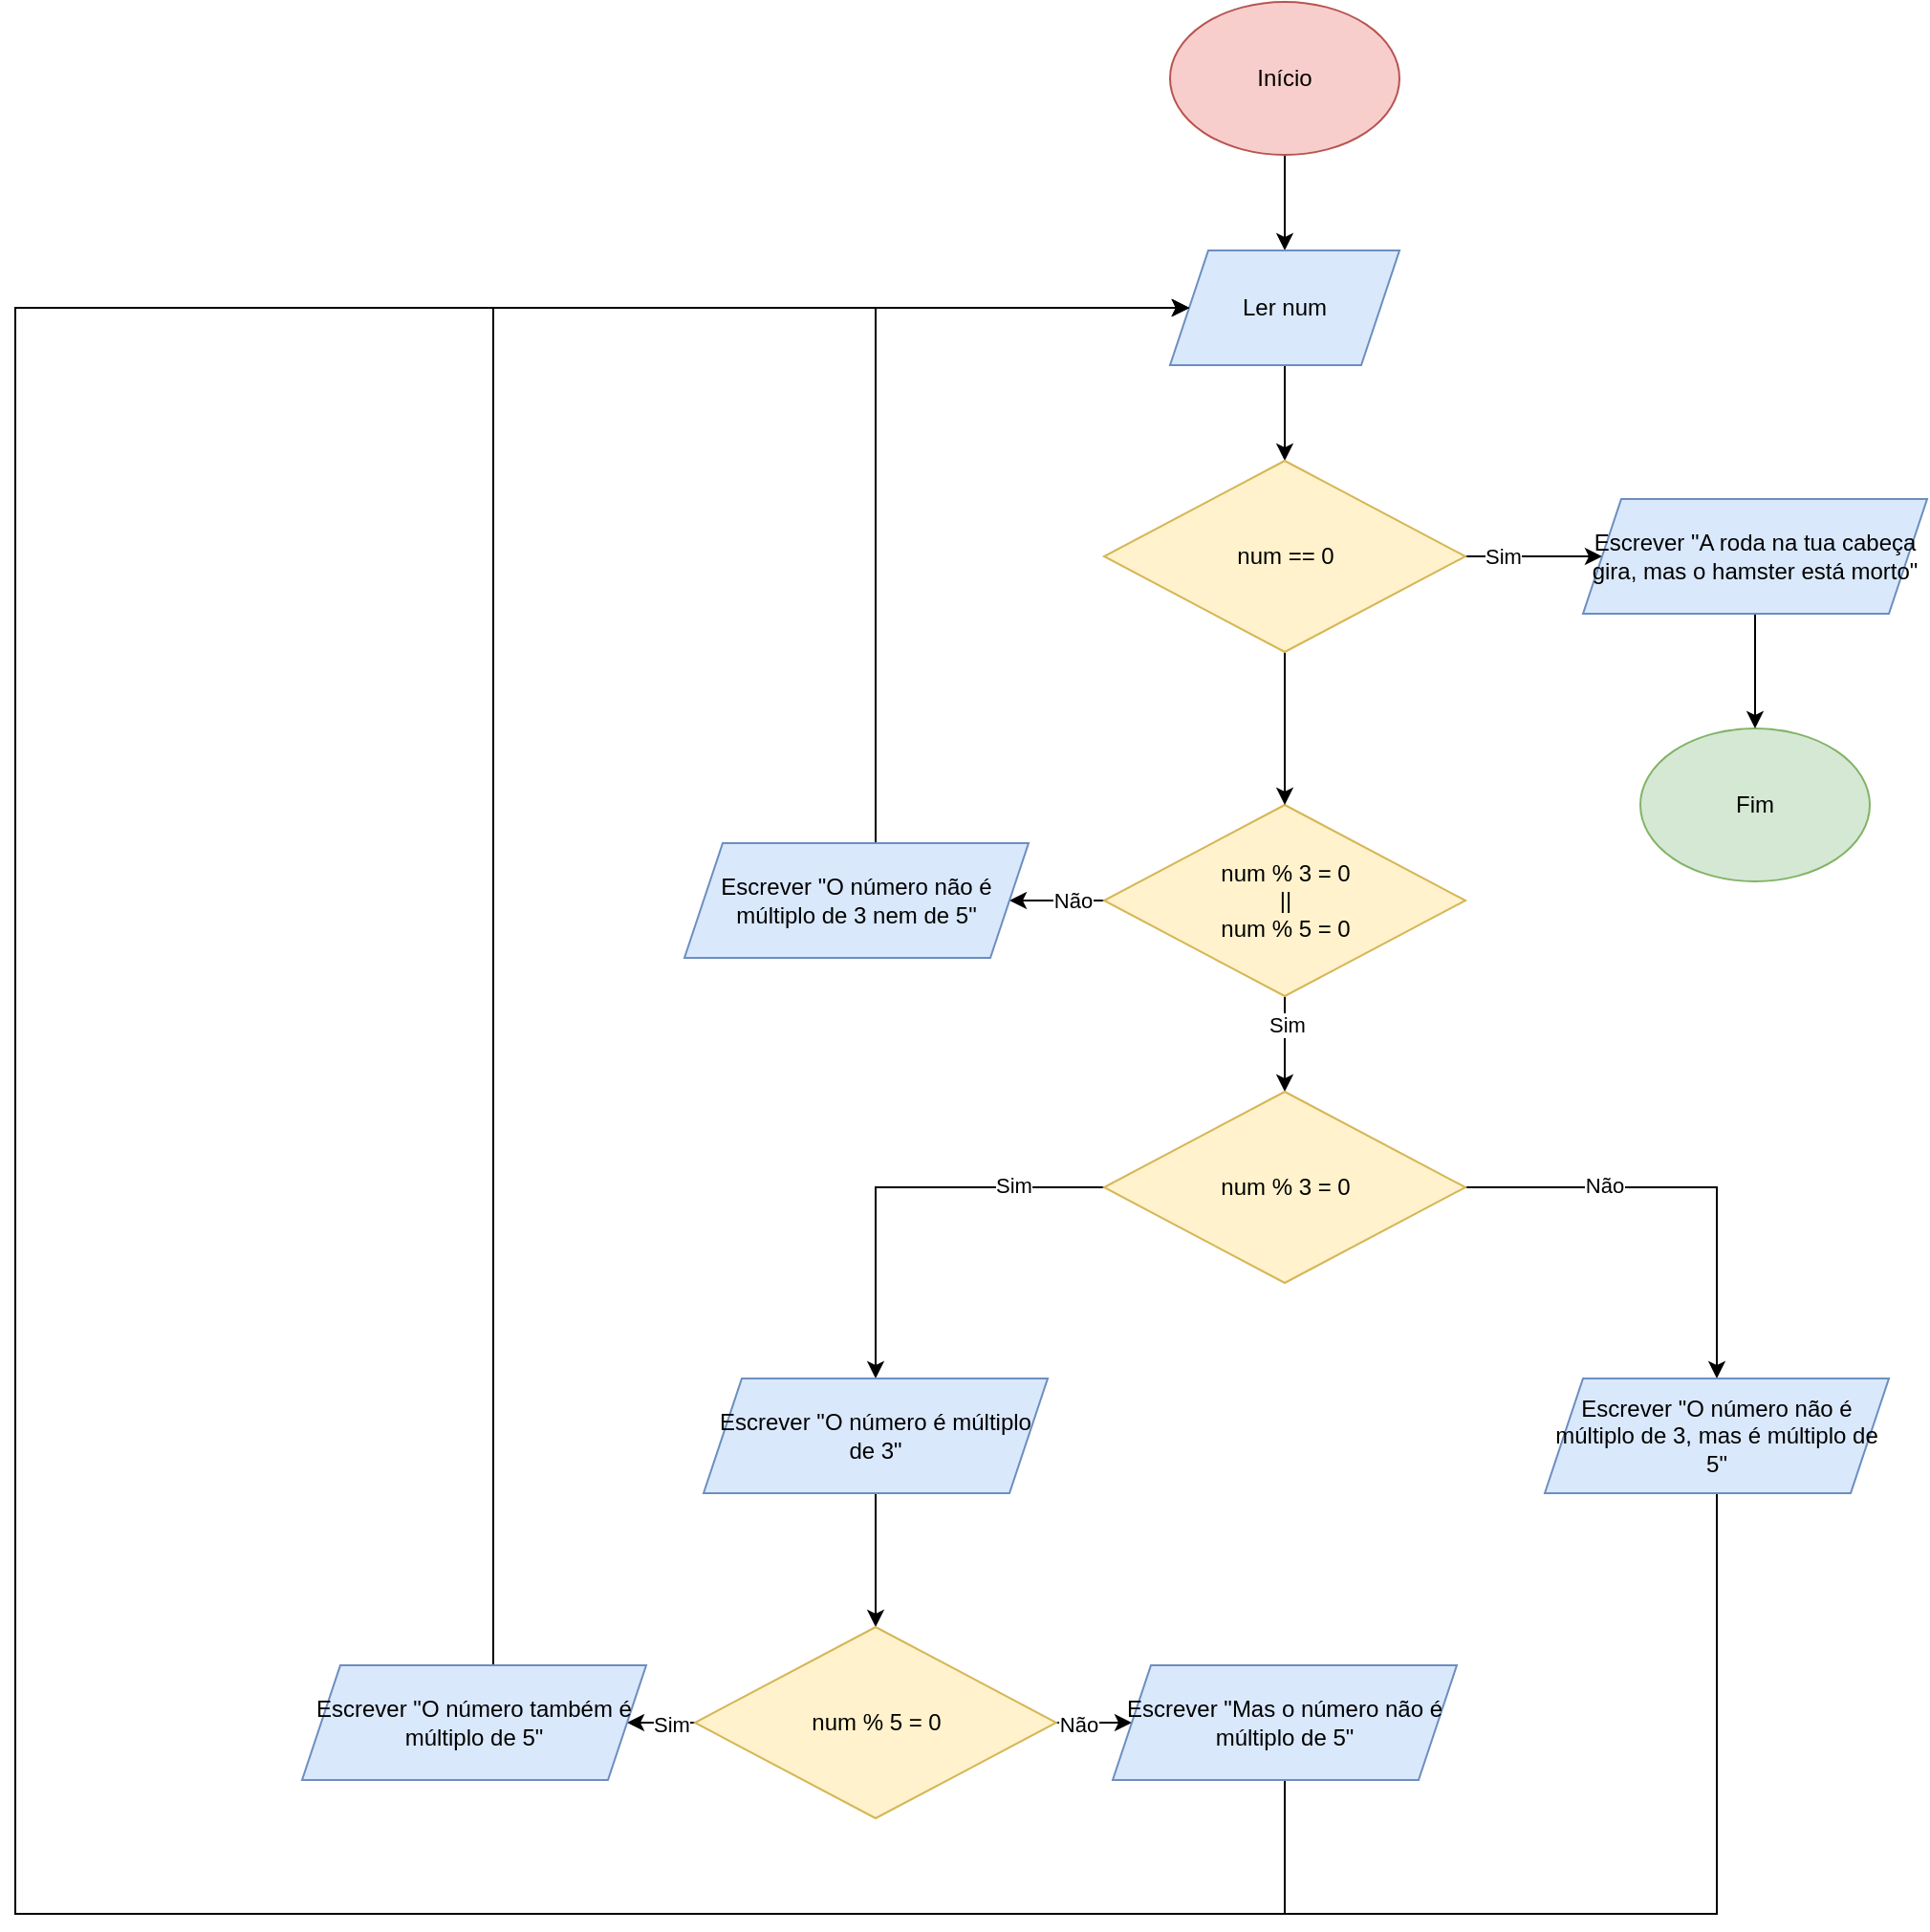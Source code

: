 <mxfile version="28.2.5">
  <diagram name="Página-1" id="xs922Yzf5eoJinoIZsJR">
    <mxGraphModel dx="2245" dy="786" grid="1" gridSize="10" guides="1" tooltips="1" connect="1" arrows="1" fold="1" page="1" pageScale="1" pageWidth="827" pageHeight="1169" background="#ffffff" math="0" shadow="0">
      <root>
        <mxCell id="0" />
        <mxCell id="1" parent="0" />
        <mxCell id="z9LzX9pJ9xgeFgX2d-fA-12" value="" style="edgeStyle=orthogonalEdgeStyle;rounded=0;orthogonalLoop=1;jettySize=auto;html=1;" edge="1" parent="1" source="z9LzX9pJ9xgeFgX2d-fA-1" target="z9LzX9pJ9xgeFgX2d-fA-2">
          <mxGeometry relative="1" as="geometry" />
        </mxCell>
        <mxCell id="z9LzX9pJ9xgeFgX2d-fA-1" value="Início" style="ellipse;whiteSpace=wrap;html=1;fillColor=#f8cecc;strokeColor=#b85450;" vertex="1" parent="1">
          <mxGeometry x="354" y="20" width="120" height="80" as="geometry" />
        </mxCell>
        <mxCell id="z9LzX9pJ9xgeFgX2d-fA-49" value="" style="edgeStyle=orthogonalEdgeStyle;rounded=0;orthogonalLoop=1;jettySize=auto;html=1;" edge="1" parent="1" source="z9LzX9pJ9xgeFgX2d-fA-2" target="z9LzX9pJ9xgeFgX2d-fA-40">
          <mxGeometry relative="1" as="geometry" />
        </mxCell>
        <mxCell id="z9LzX9pJ9xgeFgX2d-fA-2" value="Ler num" style="shape=parallelogram;perimeter=parallelogramPerimeter;whiteSpace=wrap;html=1;fixedSize=1;fillColor=#dae8fc;strokeColor=#6c8ebf;" vertex="1" parent="1">
          <mxGeometry x="354" y="150" width="120" height="60" as="geometry" />
        </mxCell>
        <mxCell id="z9LzX9pJ9xgeFgX2d-fA-14" value="" style="edgeStyle=orthogonalEdgeStyle;rounded=0;orthogonalLoop=1;jettySize=auto;html=1;" edge="1" parent="1" source="z9LzX9pJ9xgeFgX2d-fA-3" target="z9LzX9pJ9xgeFgX2d-fA-4">
          <mxGeometry relative="1" as="geometry" />
        </mxCell>
        <mxCell id="z9LzX9pJ9xgeFgX2d-fA-34" value="Não" style="edgeLabel;html=1;align=center;verticalAlign=middle;resizable=0;points=[];" vertex="1" connectable="0" parent="z9LzX9pJ9xgeFgX2d-fA-14">
          <mxGeometry x="-0.208" y="-2" relative="1" as="geometry">
            <mxPoint x="3" y="-2" as="offset" />
          </mxGeometry>
        </mxCell>
        <mxCell id="z9LzX9pJ9xgeFgX2d-fA-15" value="" style="edgeStyle=orthogonalEdgeStyle;rounded=0;orthogonalLoop=1;jettySize=auto;html=1;" edge="1" parent="1" source="z9LzX9pJ9xgeFgX2d-fA-3" target="z9LzX9pJ9xgeFgX2d-fA-6">
          <mxGeometry relative="1" as="geometry" />
        </mxCell>
        <mxCell id="z9LzX9pJ9xgeFgX2d-fA-35" value="Sim" style="edgeLabel;html=1;align=center;verticalAlign=middle;resizable=0;points=[];" vertex="1" connectable="0" parent="z9LzX9pJ9xgeFgX2d-fA-15">
          <mxGeometry x="-0.4" y="1" relative="1" as="geometry">
            <mxPoint as="offset" />
          </mxGeometry>
        </mxCell>
        <mxCell id="z9LzX9pJ9xgeFgX2d-fA-3" value="num % 3 = 0&lt;div&gt;||&lt;/div&gt;&lt;div&gt;num % 5 = 0&lt;/div&gt;" style="rhombus;whiteSpace=wrap;html=1;fillColor=#fff2cc;strokeColor=#d6b656;" vertex="1" parent="1">
          <mxGeometry x="319.5" y="440" width="189" height="100" as="geometry" />
        </mxCell>
        <mxCell id="z9LzX9pJ9xgeFgX2d-fA-45" style="edgeStyle=orthogonalEdgeStyle;rounded=0;orthogonalLoop=1;jettySize=auto;html=1;" edge="1" parent="1" source="z9LzX9pJ9xgeFgX2d-fA-4" target="z9LzX9pJ9xgeFgX2d-fA-2">
          <mxGeometry relative="1" as="geometry">
            <Array as="points">
              <mxPoint x="200" y="180" />
            </Array>
          </mxGeometry>
        </mxCell>
        <mxCell id="z9LzX9pJ9xgeFgX2d-fA-4" value="Escrever &quot;O número não é múltiplo de 3 nem de 5&quot;" style="shape=parallelogram;perimeter=parallelogramPerimeter;whiteSpace=wrap;html=1;fixedSize=1;fillColor=#dae8fc;strokeColor=#6c8ebf;" vertex="1" parent="1">
          <mxGeometry x="100" y="460" width="180" height="60" as="geometry" />
        </mxCell>
        <mxCell id="z9LzX9pJ9xgeFgX2d-fA-16" value="" style="edgeStyle=orthogonalEdgeStyle;rounded=0;orthogonalLoop=1;jettySize=auto;html=1;" edge="1" parent="1" source="z9LzX9pJ9xgeFgX2d-fA-6" target="z9LzX9pJ9xgeFgX2d-fA-8">
          <mxGeometry relative="1" as="geometry" />
        </mxCell>
        <mxCell id="z9LzX9pJ9xgeFgX2d-fA-37" value="Sim" style="edgeLabel;html=1;align=center;verticalAlign=middle;resizable=0;points=[];" vertex="1" connectable="0" parent="z9LzX9pJ9xgeFgX2d-fA-16">
          <mxGeometry x="-0.567" y="-1" relative="1" as="geometry">
            <mxPoint as="offset" />
          </mxGeometry>
        </mxCell>
        <mxCell id="z9LzX9pJ9xgeFgX2d-fA-22" style="edgeStyle=orthogonalEdgeStyle;rounded=0;orthogonalLoop=1;jettySize=auto;html=1;" edge="1" parent="1" source="z9LzX9pJ9xgeFgX2d-fA-6" target="z9LzX9pJ9xgeFgX2d-fA-21">
          <mxGeometry relative="1" as="geometry" />
        </mxCell>
        <mxCell id="z9LzX9pJ9xgeFgX2d-fA-36" value="Não" style="edgeLabel;html=1;align=center;verticalAlign=middle;resizable=0;points=[];" vertex="1" connectable="0" parent="z9LzX9pJ9xgeFgX2d-fA-22">
          <mxGeometry x="-0.382" y="1" relative="1" as="geometry">
            <mxPoint x="1" as="offset" />
          </mxGeometry>
        </mxCell>
        <mxCell id="z9LzX9pJ9xgeFgX2d-fA-6" value="num % 3 = 0" style="rhombus;whiteSpace=wrap;html=1;fillColor=#fff2cc;strokeColor=#d6b656;" vertex="1" parent="1">
          <mxGeometry x="319.5" y="590" width="189" height="100" as="geometry" />
        </mxCell>
        <mxCell id="z9LzX9pJ9xgeFgX2d-fA-27" value="" style="edgeStyle=orthogonalEdgeStyle;rounded=0;orthogonalLoop=1;jettySize=auto;html=1;" edge="1" parent="1" source="z9LzX9pJ9xgeFgX2d-fA-8" target="z9LzX9pJ9xgeFgX2d-fA-24">
          <mxGeometry relative="1" as="geometry" />
        </mxCell>
        <mxCell id="z9LzX9pJ9xgeFgX2d-fA-8" value="Escrever &quot;O número é múltiplo de 3&lt;span style=&quot;background-color: transparent; color: light-dark(rgb(0, 0, 0), rgb(255, 255, 255));&quot;&gt;&quot;&lt;/span&gt;" style="shape=parallelogram;perimeter=parallelogramPerimeter;whiteSpace=wrap;html=1;fixedSize=1;fillColor=#dae8fc;strokeColor=#6c8ebf;" vertex="1" parent="1">
          <mxGeometry x="110" y="740" width="180" height="60" as="geometry" />
        </mxCell>
        <mxCell id="z9LzX9pJ9xgeFgX2d-fA-11" value="Fim" style="ellipse;whiteSpace=wrap;html=1;fillColor=#d5e8d4;strokeColor=#82b366;" vertex="1" parent="1">
          <mxGeometry x="600" y="400" width="120" height="80" as="geometry" />
        </mxCell>
        <mxCell id="z9LzX9pJ9xgeFgX2d-fA-48" style="edgeStyle=orthogonalEdgeStyle;rounded=0;orthogonalLoop=1;jettySize=auto;html=1;" edge="1" parent="1" source="z9LzX9pJ9xgeFgX2d-fA-21" target="z9LzX9pJ9xgeFgX2d-fA-2">
          <mxGeometry relative="1" as="geometry">
            <Array as="points">
              <mxPoint x="640" y="1020" />
              <mxPoint x="-250" y="1020" />
              <mxPoint x="-250" y="180" />
            </Array>
          </mxGeometry>
        </mxCell>
        <mxCell id="z9LzX9pJ9xgeFgX2d-fA-21" value="Escrever &quot;O número não é múltiplo de 3, mas é múltiplo de 5&quot;" style="shape=parallelogram;perimeter=parallelogramPerimeter;whiteSpace=wrap;html=1;fixedSize=1;fillColor=#dae8fc;strokeColor=#6c8ebf;" vertex="1" parent="1">
          <mxGeometry x="550" y="740" width="180" height="60" as="geometry" />
        </mxCell>
        <mxCell id="z9LzX9pJ9xgeFgX2d-fA-28" value="" style="edgeStyle=orthogonalEdgeStyle;rounded=0;orthogonalLoop=1;jettySize=auto;html=1;" edge="1" parent="1" source="z9LzX9pJ9xgeFgX2d-fA-24" target="z9LzX9pJ9xgeFgX2d-fA-25">
          <mxGeometry relative="1" as="geometry" />
        </mxCell>
        <mxCell id="z9LzX9pJ9xgeFgX2d-fA-38" value="Sim" style="edgeLabel;html=1;align=center;verticalAlign=middle;resizable=0;points=[];" vertex="1" connectable="0" parent="z9LzX9pJ9xgeFgX2d-fA-28">
          <mxGeometry x="0.287" y="1" relative="1" as="geometry">
            <mxPoint as="offset" />
          </mxGeometry>
        </mxCell>
        <mxCell id="z9LzX9pJ9xgeFgX2d-fA-29" value="" style="edgeStyle=orthogonalEdgeStyle;rounded=0;orthogonalLoop=1;jettySize=auto;html=1;" edge="1" parent="1" source="z9LzX9pJ9xgeFgX2d-fA-24" target="z9LzX9pJ9xgeFgX2d-fA-26">
          <mxGeometry relative="1" as="geometry" />
        </mxCell>
        <mxCell id="z9LzX9pJ9xgeFgX2d-fA-39" value="Não" style="edgeLabel;html=1;align=center;verticalAlign=middle;resizable=0;points=[];" vertex="1" connectable="0" parent="z9LzX9pJ9xgeFgX2d-fA-29">
          <mxGeometry x="0.074" y="-1" relative="1" as="geometry">
            <mxPoint as="offset" />
          </mxGeometry>
        </mxCell>
        <mxCell id="z9LzX9pJ9xgeFgX2d-fA-24" value="num % 5 = 0" style="rhombus;whiteSpace=wrap;html=1;fillColor=#fff2cc;strokeColor=#d6b656;" vertex="1" parent="1">
          <mxGeometry x="105.5" y="870" width="189" height="100" as="geometry" />
        </mxCell>
        <mxCell id="z9LzX9pJ9xgeFgX2d-fA-46" style="edgeStyle=orthogonalEdgeStyle;rounded=0;orthogonalLoop=1;jettySize=auto;html=1;" edge="1" parent="1" source="z9LzX9pJ9xgeFgX2d-fA-25" target="z9LzX9pJ9xgeFgX2d-fA-2">
          <mxGeometry relative="1" as="geometry">
            <Array as="points">
              <mxPoint y="180" />
            </Array>
          </mxGeometry>
        </mxCell>
        <mxCell id="z9LzX9pJ9xgeFgX2d-fA-25" value="Escrever &quot;O número também é múltiplo de 5&lt;span style=&quot;background-color: transparent; color: light-dark(rgb(0, 0, 0), rgb(255, 255, 255));&quot;&gt;&quot;&lt;/span&gt;" style="shape=parallelogram;perimeter=parallelogramPerimeter;whiteSpace=wrap;html=1;fixedSize=1;fillColor=#dae8fc;strokeColor=#6c8ebf;" vertex="1" parent="1">
          <mxGeometry x="-100" y="890" width="180" height="60" as="geometry" />
        </mxCell>
        <mxCell id="z9LzX9pJ9xgeFgX2d-fA-47" style="edgeStyle=orthogonalEdgeStyle;rounded=0;orthogonalLoop=1;jettySize=auto;html=1;" edge="1" parent="1" source="z9LzX9pJ9xgeFgX2d-fA-26" target="z9LzX9pJ9xgeFgX2d-fA-2">
          <mxGeometry relative="1" as="geometry">
            <Array as="points">
              <mxPoint x="414" y="1020" />
              <mxPoint x="-250" y="1020" />
              <mxPoint x="-250" y="180" />
            </Array>
          </mxGeometry>
        </mxCell>
        <mxCell id="z9LzX9pJ9xgeFgX2d-fA-26" value="Escrever &quot;Mas o número não é múltiplo de 5&lt;span style=&quot;background-color: transparent; color: light-dark(rgb(0, 0, 0), rgb(255, 255, 255));&quot;&gt;&quot;&lt;/span&gt;" style="shape=parallelogram;perimeter=parallelogramPerimeter;whiteSpace=wrap;html=1;fixedSize=1;fillColor=#dae8fc;strokeColor=#6c8ebf;" vertex="1" parent="1">
          <mxGeometry x="324" y="890" width="180" height="60" as="geometry" />
        </mxCell>
        <mxCell id="z9LzX9pJ9xgeFgX2d-fA-43" value="" style="edgeStyle=orthogonalEdgeStyle;rounded=0;orthogonalLoop=1;jettySize=auto;html=1;" edge="1" parent="1" source="z9LzX9pJ9xgeFgX2d-fA-40" target="z9LzX9pJ9xgeFgX2d-fA-41">
          <mxGeometry relative="1" as="geometry" />
        </mxCell>
        <mxCell id="z9LzX9pJ9xgeFgX2d-fA-44" value="Sim" style="edgeLabel;html=1;align=center;verticalAlign=middle;resizable=0;points=[];" vertex="1" connectable="0" parent="z9LzX9pJ9xgeFgX2d-fA-43">
          <mxGeometry x="-0.455" relative="1" as="geometry">
            <mxPoint as="offset" />
          </mxGeometry>
        </mxCell>
        <mxCell id="z9LzX9pJ9xgeFgX2d-fA-50" value="" style="edgeStyle=orthogonalEdgeStyle;rounded=0;orthogonalLoop=1;jettySize=auto;html=1;" edge="1" parent="1" source="z9LzX9pJ9xgeFgX2d-fA-40" target="z9LzX9pJ9xgeFgX2d-fA-3">
          <mxGeometry relative="1" as="geometry" />
        </mxCell>
        <mxCell id="z9LzX9pJ9xgeFgX2d-fA-40" value="num == 0" style="rhombus;whiteSpace=wrap;html=1;fillColor=#fff2cc;strokeColor=#d6b656;" vertex="1" parent="1">
          <mxGeometry x="319.5" y="260" width="189" height="100" as="geometry" />
        </mxCell>
        <mxCell id="z9LzX9pJ9xgeFgX2d-fA-42" value="" style="edgeStyle=orthogonalEdgeStyle;rounded=0;orthogonalLoop=1;jettySize=auto;html=1;" edge="1" parent="1" source="z9LzX9pJ9xgeFgX2d-fA-41" target="z9LzX9pJ9xgeFgX2d-fA-11">
          <mxGeometry relative="1" as="geometry" />
        </mxCell>
        <mxCell id="z9LzX9pJ9xgeFgX2d-fA-41" value="Escrever &quot;A roda na tua cabeça gira, mas o hamster está morto&quot;" style="shape=parallelogram;perimeter=parallelogramPerimeter;whiteSpace=wrap;html=1;fixedSize=1;fillColor=#dae8fc;strokeColor=#6c8ebf;" vertex="1" parent="1">
          <mxGeometry x="570" y="280" width="180" height="60" as="geometry" />
        </mxCell>
      </root>
    </mxGraphModel>
  </diagram>
</mxfile>
